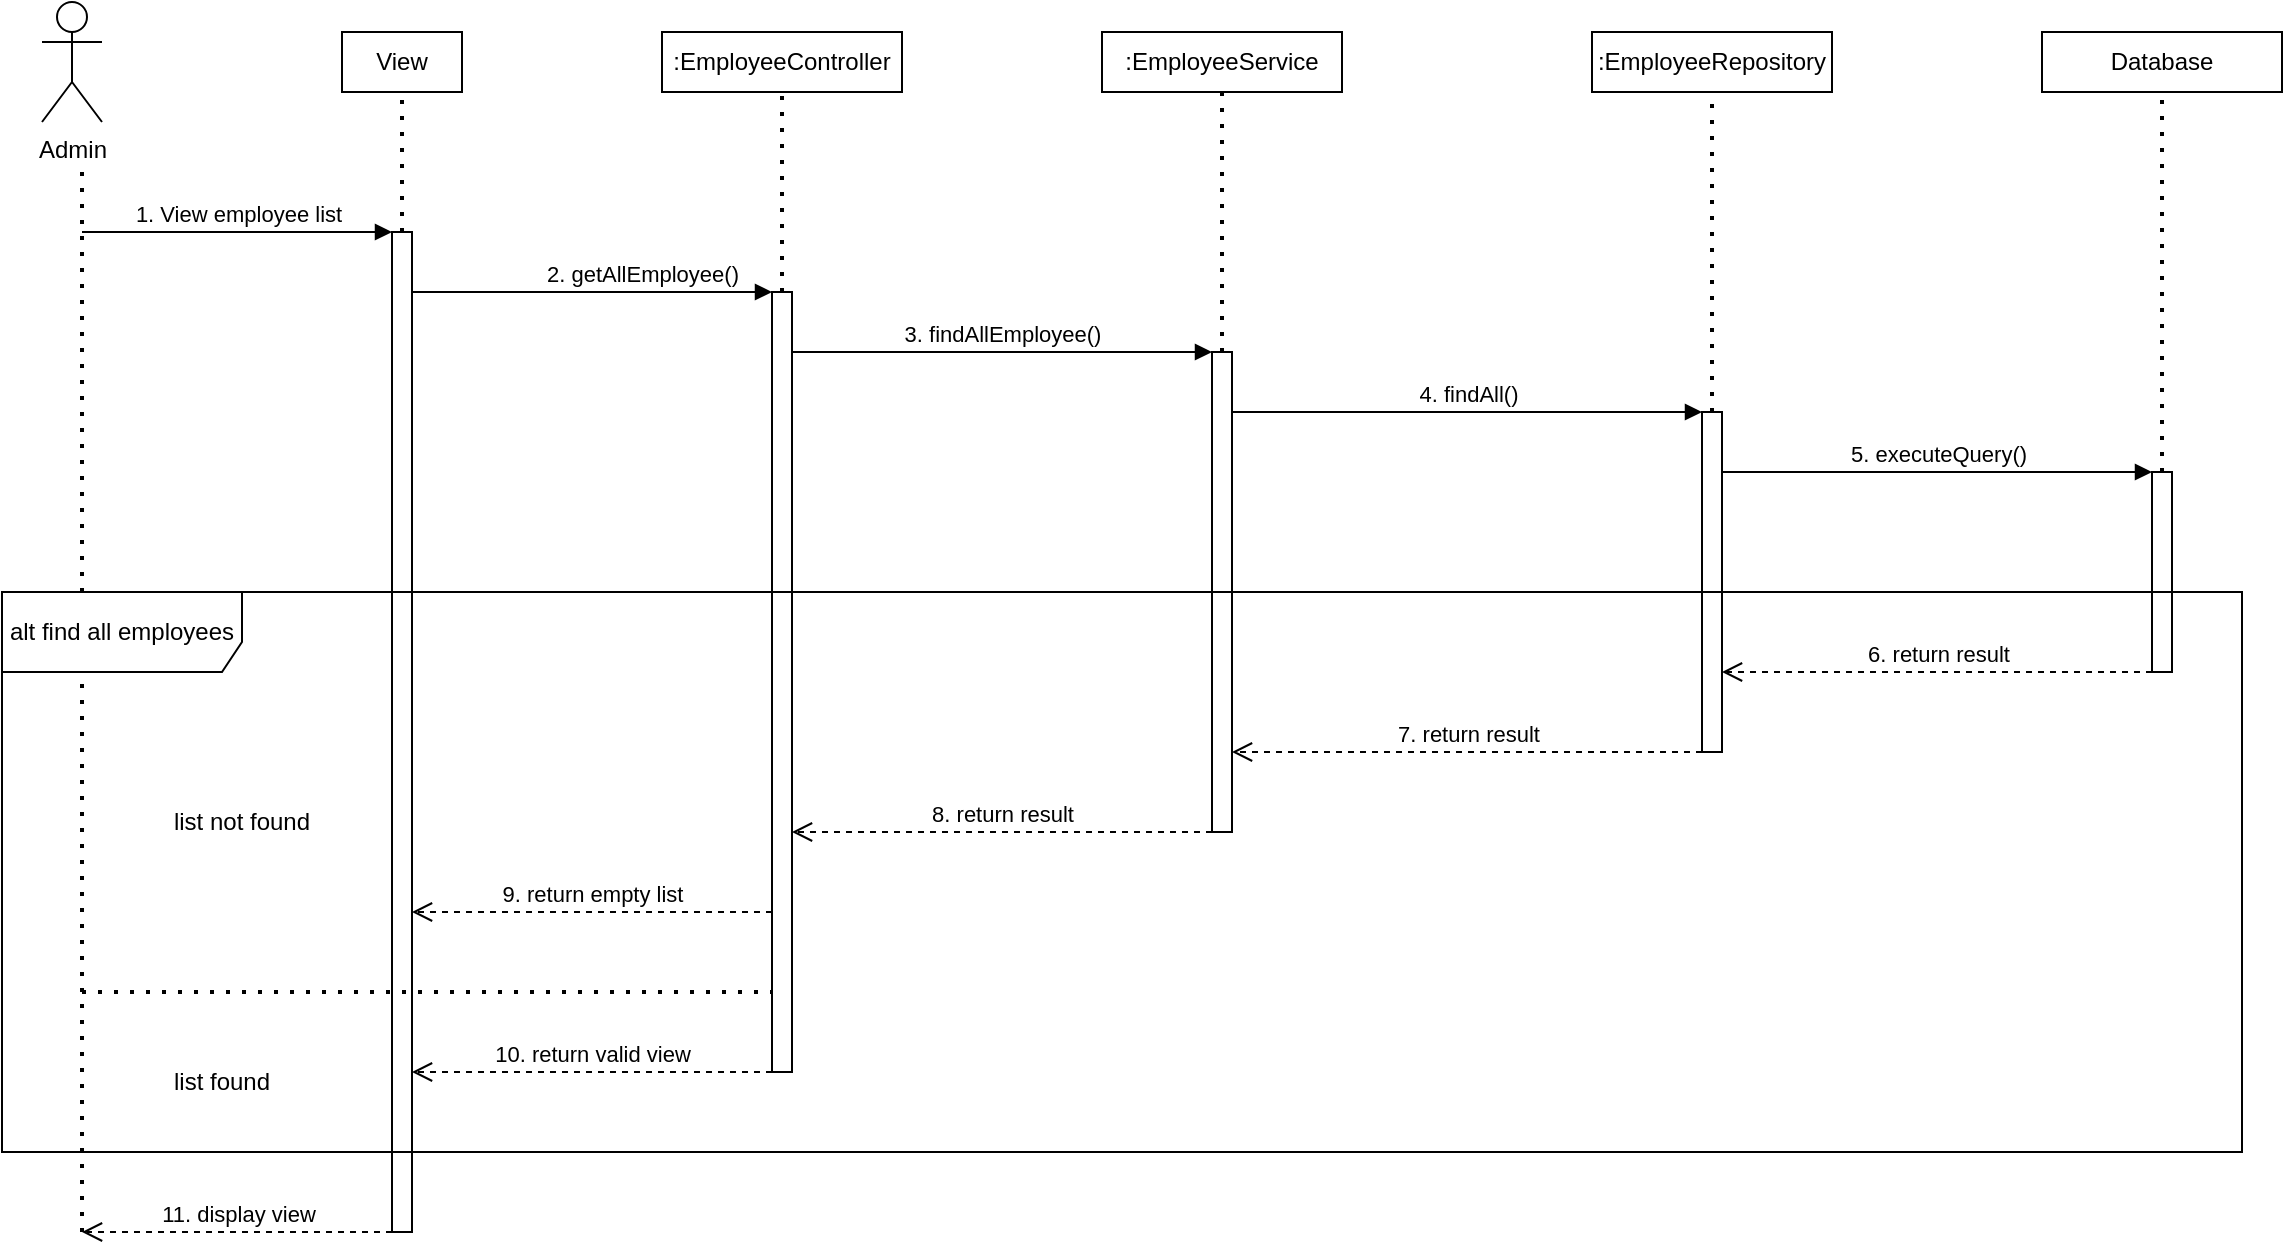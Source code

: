<mxfile version="24.7.0" type="device">
  <diagram name="Trang-1" id="44aw2h1s4g8oCO6M_Mma">
    <mxGraphModel dx="1050" dy="565" grid="1" gridSize="10" guides="1" tooltips="1" connect="1" arrows="1" fold="1" page="1" pageScale="1" pageWidth="827" pageHeight="1169" math="0" shadow="0">
      <root>
        <mxCell id="0" />
        <mxCell id="1" parent="0" />
        <mxCell id="VZwW1Q_gdff7vHrm7JKM-1" value="Admin" style="shape=umlActor;verticalLabelPosition=bottom;verticalAlign=top;html=1;outlineConnect=0;" parent="1" vertex="1">
          <mxGeometry x="70" y="105" width="30" height="60" as="geometry" />
        </mxCell>
        <mxCell id="VZwW1Q_gdff7vHrm7JKM-2" value="View" style="rounded=0;whiteSpace=wrap;html=1;" parent="1" vertex="1">
          <mxGeometry x="220" y="120" width="60" height="30" as="geometry" />
        </mxCell>
        <mxCell id="VZwW1Q_gdff7vHrm7JKM-3" value=":EmployeeController" style="rounded=0;whiteSpace=wrap;html=1;" parent="1" vertex="1">
          <mxGeometry x="380" y="120" width="120" height="30" as="geometry" />
        </mxCell>
        <mxCell id="VZwW1Q_gdff7vHrm7JKM-4" value=":EmployeeService" style="rounded=0;whiteSpace=wrap;html=1;" parent="1" vertex="1">
          <mxGeometry x="600" y="120" width="120" height="30" as="geometry" />
        </mxCell>
        <mxCell id="VZwW1Q_gdff7vHrm7JKM-5" value=":EmployeeRepository" style="rounded=0;whiteSpace=wrap;html=1;" parent="1" vertex="1">
          <mxGeometry x="845" y="120" width="120" height="30" as="geometry" />
        </mxCell>
        <mxCell id="VZwW1Q_gdff7vHrm7JKM-8" value="Database" style="rounded=0;whiteSpace=wrap;html=1;" parent="1" vertex="1">
          <mxGeometry x="1070" y="120" width="120" height="30" as="geometry" />
        </mxCell>
        <mxCell id="VZwW1Q_gdff7vHrm7JKM-11" value="" style="endArrow=none;dashed=1;html=1;dashPattern=1 3;strokeWidth=2;rounded=0;" parent="1" edge="1">
          <mxGeometry width="50" height="50" relative="1" as="geometry">
            <mxPoint x="90" y="190" as="sourcePoint" />
            <mxPoint x="90" y="720" as="targetPoint" />
          </mxGeometry>
        </mxCell>
        <mxCell id="VZwW1Q_gdff7vHrm7JKM-12" value="" style="html=1;points=[[0,0,0,0,5],[0,1,0,0,-5],[1,0,0,0,5],[1,1,0,0,-5]];perimeter=orthogonalPerimeter;outlineConnect=0;targetShapes=umlLifeline;portConstraint=eastwest;newEdgeStyle={&quot;curved&quot;:0,&quot;rounded&quot;:0};" parent="1" vertex="1">
          <mxGeometry x="245" y="220" width="10" height="500" as="geometry" />
        </mxCell>
        <mxCell id="VZwW1Q_gdff7vHrm7JKM-13" value="" style="endArrow=none;dashed=1;html=1;dashPattern=1 3;strokeWidth=2;rounded=0;entryX=0.5;entryY=1;entryDx=0;entryDy=0;" parent="1" source="VZwW1Q_gdff7vHrm7JKM-12" target="VZwW1Q_gdff7vHrm7JKM-2" edge="1">
          <mxGeometry width="50" height="50" relative="1" as="geometry">
            <mxPoint x="250" y="200" as="sourcePoint" />
            <mxPoint x="255" y="150" as="targetPoint" />
          </mxGeometry>
        </mxCell>
        <mxCell id="VZwW1Q_gdff7vHrm7JKM-15" value="1. View employee list" style="html=1;verticalAlign=bottom;endArrow=block;curved=0;rounded=0;" parent="1" edge="1">
          <mxGeometry width="80" relative="1" as="geometry">
            <mxPoint x="90" y="220" as="sourcePoint" />
            <mxPoint x="245" y="220" as="targetPoint" />
          </mxGeometry>
        </mxCell>
        <mxCell id="VZwW1Q_gdff7vHrm7JKM-16" value="" style="html=1;points=[[0,0,0,0,5],[0,1,0,0,-5],[1,0,0,0,5],[1,1,0,0,-5]];perimeter=orthogonalPerimeter;outlineConnect=0;targetShapes=umlLifeline;portConstraint=eastwest;newEdgeStyle={&quot;curved&quot;:0,&quot;rounded&quot;:0};" parent="1" vertex="1">
          <mxGeometry x="655" y="280" width="10" height="240" as="geometry" />
        </mxCell>
        <mxCell id="VZwW1Q_gdff7vHrm7JKM-17" value="" style="endArrow=none;dashed=1;html=1;dashPattern=1 3;strokeWidth=2;rounded=0;entryX=0.5;entryY=1;entryDx=0;entryDy=0;" parent="1" source="VZwW1Q_gdff7vHrm7JKM-16" edge="1">
          <mxGeometry width="50" height="50" relative="1" as="geometry">
            <mxPoint x="680" y="200" as="sourcePoint" />
            <mxPoint x="660" y="150" as="targetPoint" />
          </mxGeometry>
        </mxCell>
        <mxCell id="VZwW1Q_gdff7vHrm7JKM-18" value="2. getAllEmployee()" style="html=1;verticalAlign=bottom;endArrow=block;curved=0;rounded=0;" parent="1" source="VZwW1Q_gdff7vHrm7JKM-12" edge="1">
          <mxGeometry x="0.278" width="80" relative="1" as="geometry">
            <mxPoint x="260" y="250" as="sourcePoint" />
            <mxPoint x="435" y="250" as="targetPoint" />
            <mxPoint as="offset" />
          </mxGeometry>
        </mxCell>
        <mxCell id="VZwW1Q_gdff7vHrm7JKM-19" value="" style="html=1;points=[[0,0,0,0,5],[0,1,0,0,-5],[1,0,0,0,5],[1,1,0,0,-5]];perimeter=orthogonalPerimeter;outlineConnect=0;targetShapes=umlLifeline;portConstraint=eastwest;newEdgeStyle={&quot;curved&quot;:0,&quot;rounded&quot;:0};" parent="1" vertex="1">
          <mxGeometry x="435" y="250" width="10" height="390" as="geometry" />
        </mxCell>
        <mxCell id="VZwW1Q_gdff7vHrm7JKM-20" value="" style="endArrow=none;dashed=1;html=1;dashPattern=1 3;strokeWidth=2;rounded=0;entryX=0.5;entryY=1;entryDx=0;entryDy=0;" parent="1" source="VZwW1Q_gdff7vHrm7JKM-19" edge="1">
          <mxGeometry width="50" height="50" relative="1" as="geometry">
            <mxPoint x="460" y="200" as="sourcePoint" />
            <mxPoint x="440" y="150" as="targetPoint" />
          </mxGeometry>
        </mxCell>
        <mxCell id="VZwW1Q_gdff7vHrm7JKM-21" value="3. findAllEmployee()" style="html=1;verticalAlign=bottom;endArrow=block;curved=0;rounded=0;" parent="1" source="VZwW1Q_gdff7vHrm7JKM-19" edge="1">
          <mxGeometry width="80" relative="1" as="geometry">
            <mxPoint x="475" y="280" as="sourcePoint" />
            <mxPoint x="655" y="280" as="targetPoint" />
          </mxGeometry>
        </mxCell>
        <mxCell id="VZwW1Q_gdff7vHrm7JKM-22" value="" style="html=1;points=[[0,0,0,0,5],[0,1,0,0,-5],[1,0,0,0,5],[1,1,0,0,-5]];perimeter=orthogonalPerimeter;outlineConnect=0;targetShapes=umlLifeline;portConstraint=eastwest;newEdgeStyle={&quot;curved&quot;:0,&quot;rounded&quot;:0};" parent="1" vertex="1">
          <mxGeometry x="900" y="310" width="10" height="170" as="geometry" />
        </mxCell>
        <mxCell id="VZwW1Q_gdff7vHrm7JKM-23" value="" style="endArrow=none;dashed=1;html=1;dashPattern=1 3;strokeWidth=2;rounded=0;entryX=0.5;entryY=1;entryDx=0;entryDy=0;" parent="1" source="VZwW1Q_gdff7vHrm7JKM-22" edge="1">
          <mxGeometry width="50" height="50" relative="1" as="geometry">
            <mxPoint x="925" y="200" as="sourcePoint" />
            <mxPoint x="905" y="150" as="targetPoint" />
          </mxGeometry>
        </mxCell>
        <mxCell id="VZwW1Q_gdff7vHrm7JKM-24" value="4. findAll()" style="html=1;verticalAlign=bottom;endArrow=block;curved=0;rounded=0;" parent="1" source="VZwW1Q_gdff7vHrm7JKM-16" edge="1">
          <mxGeometry width="80" relative="1" as="geometry">
            <mxPoint x="690" y="310" as="sourcePoint" />
            <mxPoint x="900" y="310" as="targetPoint" />
          </mxGeometry>
        </mxCell>
        <mxCell id="VZwW1Q_gdff7vHrm7JKM-25" value="" style="html=1;points=[[0,0,0,0,5],[0,1,0,0,-5],[1,0,0,0,5],[1,1,0,0,-5]];perimeter=orthogonalPerimeter;outlineConnect=0;targetShapes=umlLifeline;portConstraint=eastwest;newEdgeStyle={&quot;curved&quot;:0,&quot;rounded&quot;:0};" parent="1" vertex="1">
          <mxGeometry x="1125" y="340" width="10" height="100" as="geometry" />
        </mxCell>
        <mxCell id="VZwW1Q_gdff7vHrm7JKM-26" value="" style="endArrow=none;dashed=1;html=1;dashPattern=1 3;strokeWidth=2;rounded=0;entryX=0.5;entryY=1;entryDx=0;entryDy=0;" parent="1" source="VZwW1Q_gdff7vHrm7JKM-25" edge="1">
          <mxGeometry width="50" height="50" relative="1" as="geometry">
            <mxPoint x="1150" y="200" as="sourcePoint" />
            <mxPoint x="1130" y="150" as="targetPoint" />
          </mxGeometry>
        </mxCell>
        <mxCell id="VZwW1Q_gdff7vHrm7JKM-27" value="5. executeQuery()" style="html=1;verticalAlign=bottom;endArrow=block;curved=0;rounded=0;" parent="1" edge="1">
          <mxGeometry width="80" relative="1" as="geometry">
            <mxPoint x="910" y="340" as="sourcePoint" />
            <mxPoint x="1125" y="340" as="targetPoint" />
          </mxGeometry>
        </mxCell>
        <mxCell id="VZwW1Q_gdff7vHrm7JKM-29" value="7. return result" style="html=1;verticalAlign=bottom;endArrow=open;dashed=1;endSize=8;curved=0;rounded=0;entryX=1;entryY=0.303;entryDx=0;entryDy=0;entryPerimeter=0;" parent="1" source="VZwW1Q_gdff7vHrm7JKM-22" edge="1">
          <mxGeometry relative="1" as="geometry">
            <mxPoint x="880" y="480.01" as="sourcePoint" />
            <mxPoint x="665.0" y="480" as="targetPoint" />
          </mxGeometry>
        </mxCell>
        <mxCell id="VZwW1Q_gdff7vHrm7JKM-30" value="6. return result" style="html=1;verticalAlign=bottom;endArrow=open;dashed=1;endSize=8;curved=0;rounded=0;entryX=1;entryY=0.303;entryDx=0;entryDy=0;entryPerimeter=0;" parent="1" edge="1">
          <mxGeometry relative="1" as="geometry">
            <mxPoint x="1125" y="440.01" as="sourcePoint" />
            <mxPoint x="910.0" y="440" as="targetPoint" />
          </mxGeometry>
        </mxCell>
        <mxCell id="VZwW1Q_gdff7vHrm7JKM-31" value="8. return result" style="html=1;verticalAlign=bottom;endArrow=open;dashed=1;endSize=8;curved=0;rounded=0;" parent="1" target="VZwW1Q_gdff7vHrm7JKM-19" edge="1">
          <mxGeometry relative="1" as="geometry">
            <mxPoint x="655" y="520" as="sourcePoint" />
            <mxPoint x="450" y="520" as="targetPoint" />
          </mxGeometry>
        </mxCell>
        <mxCell id="VZwW1Q_gdff7vHrm7JKM-32" value="9. return empty list" style="html=1;verticalAlign=bottom;endArrow=open;dashed=1;endSize=8;curved=0;rounded=0;" parent="1" source="VZwW1Q_gdff7vHrm7JKM-19" edge="1">
          <mxGeometry relative="1" as="geometry">
            <mxPoint x="430" y="560" as="sourcePoint" />
            <mxPoint x="255" y="560" as="targetPoint" />
          </mxGeometry>
        </mxCell>
        <mxCell id="VZwW1Q_gdff7vHrm7JKM-34" value="10. return valid view" style="html=1;verticalAlign=bottom;endArrow=open;dashed=1;endSize=8;curved=0;rounded=0;" parent="1" edge="1">
          <mxGeometry relative="1" as="geometry">
            <mxPoint x="435" y="640" as="sourcePoint" />
            <mxPoint x="255" y="640" as="targetPoint" />
          </mxGeometry>
        </mxCell>
        <mxCell id="VZwW1Q_gdff7vHrm7JKM-35" value="11. display view" style="html=1;verticalAlign=bottom;endArrow=open;dashed=1;endSize=8;curved=0;rounded=0;" parent="1" edge="1">
          <mxGeometry relative="1" as="geometry">
            <mxPoint x="245" y="720" as="sourcePoint" />
            <mxPoint x="90" y="720" as="targetPoint" />
          </mxGeometry>
        </mxCell>
        <mxCell id="VZwW1Q_gdff7vHrm7JKM-36" value="" style="endArrow=none;dashed=1;html=1;dashPattern=1 3;strokeWidth=2;rounded=0;" parent="1" edge="1">
          <mxGeometry width="50" height="50" relative="1" as="geometry">
            <mxPoint x="90" y="600" as="sourcePoint" />
            <mxPoint x="435" y="600" as="targetPoint" />
          </mxGeometry>
        </mxCell>
        <mxCell id="VZwW1Q_gdff7vHrm7JKM-37" value="alt find all employees" style="shape=umlFrame;whiteSpace=wrap;html=1;pointerEvents=0;width=120;height=40;" parent="1" vertex="1">
          <mxGeometry x="50" y="400" width="1120" height="280" as="geometry" />
        </mxCell>
        <mxCell id="VZwW1Q_gdff7vHrm7JKM-38" value="list not found" style="text;html=1;align=center;verticalAlign=middle;whiteSpace=wrap;rounded=0;" parent="1" vertex="1">
          <mxGeometry x="130" y="500" width="80" height="30" as="geometry" />
        </mxCell>
        <mxCell id="VZwW1Q_gdff7vHrm7JKM-39" value="list found" style="text;html=1;align=center;verticalAlign=middle;whiteSpace=wrap;rounded=0;" parent="1" vertex="1">
          <mxGeometry x="120" y="630" width="80" height="30" as="geometry" />
        </mxCell>
      </root>
    </mxGraphModel>
  </diagram>
</mxfile>
